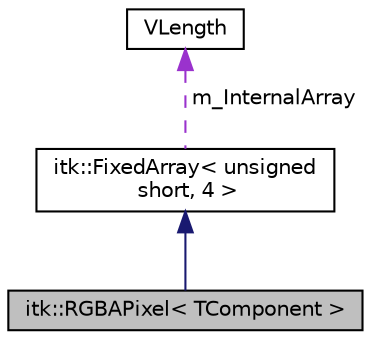 digraph "itk::RGBAPixel&lt; TComponent &gt;"
{
 // LATEX_PDF_SIZE
  edge [fontname="Helvetica",fontsize="10",labelfontname="Helvetica",labelfontsize="10"];
  node [fontname="Helvetica",fontsize="10",shape=record];
  Node1 [label="itk::RGBAPixel\< TComponent \>",height=0.2,width=0.4,color="black", fillcolor="grey75", style="filled", fontcolor="black",tooltip="Represent Red, Green, Blue and Alpha components for color images."];
  Node2 -> Node1 [dir="back",color="midnightblue",fontsize="10",style="solid",fontname="Helvetica"];
  Node2 [label="itk::FixedArray\< unsigned\l short, 4 \>",height=0.2,width=0.4,color="black", fillcolor="white", style="filled",URL="$classitk_1_1FixedArray.html",tooltip=" "];
  Node3 -> Node2 [dir="back",color="darkorchid3",fontsize="10",style="dashed",label=" m_InternalArray" ,fontname="Helvetica"];
  Node3 [label="VLength",height=0.2,width=0.4,color="black", fillcolor="white", style="filled",URL="$classVLength.html",tooltip=" "];
}
